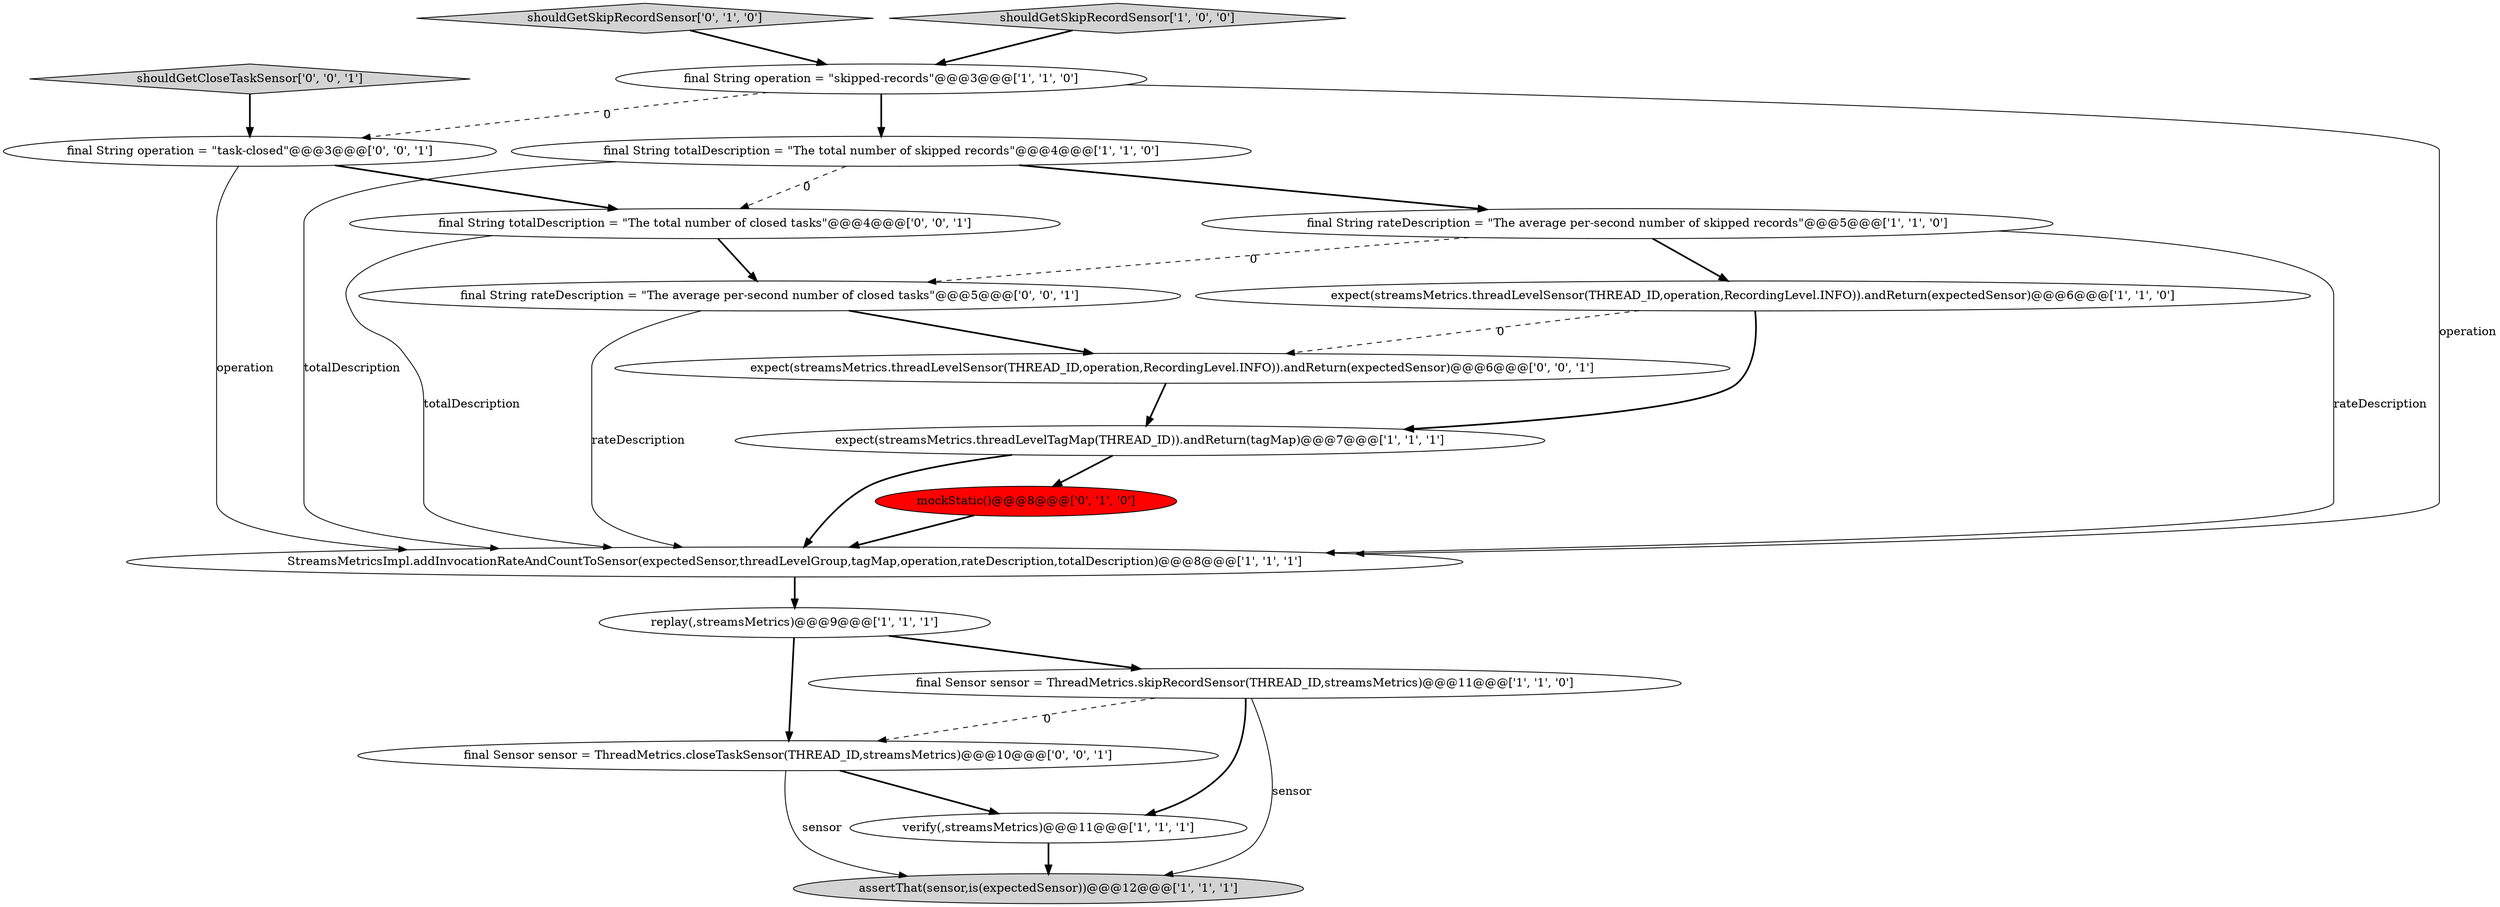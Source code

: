 digraph {
3 [style = filled, label = "verify(,streamsMetrics)@@@11@@@['1', '1', '1']", fillcolor = white, shape = ellipse image = "AAA0AAABBB1BBB"];
4 [style = filled, label = "expect(streamsMetrics.threadLevelSensor(THREAD_ID,operation,RecordingLevel.INFO)).andReturn(expectedSensor)@@@6@@@['1', '1', '0']", fillcolor = white, shape = ellipse image = "AAA0AAABBB1BBB"];
11 [style = filled, label = "mockStatic()@@@8@@@['0', '1', '0']", fillcolor = red, shape = ellipse image = "AAA1AAABBB2BBB"];
14 [style = filled, label = "final String operation = \"task-closed\"@@@3@@@['0', '0', '1']", fillcolor = white, shape = ellipse image = "AAA0AAABBB3BBB"];
15 [style = filled, label = "final String rateDescription = \"The average per-second number of closed tasks\"@@@5@@@['0', '0', '1']", fillcolor = white, shape = ellipse image = "AAA0AAABBB3BBB"];
1 [style = filled, label = "final String operation = \"skipped-records\"@@@3@@@['1', '1', '0']", fillcolor = white, shape = ellipse image = "AAA0AAABBB1BBB"];
16 [style = filled, label = "expect(streamsMetrics.threadLevelSensor(THREAD_ID,operation,RecordingLevel.INFO)).andReturn(expectedSensor)@@@6@@@['0', '0', '1']", fillcolor = white, shape = ellipse image = "AAA0AAABBB3BBB"];
12 [style = filled, label = "shouldGetSkipRecordSensor['0', '1', '0']", fillcolor = lightgray, shape = diamond image = "AAA0AAABBB2BBB"];
13 [style = filled, label = "final Sensor sensor = ThreadMetrics.closeTaskSensor(THREAD_ID,streamsMetrics)@@@10@@@['0', '0', '1']", fillcolor = white, shape = ellipse image = "AAA0AAABBB3BBB"];
7 [style = filled, label = "final String rateDescription = \"The average per-second number of skipped records\"@@@5@@@['1', '1', '0']", fillcolor = white, shape = ellipse image = "AAA0AAABBB1BBB"];
10 [style = filled, label = "assertThat(sensor,is(expectedSensor))@@@12@@@['1', '1', '1']", fillcolor = lightgray, shape = ellipse image = "AAA0AAABBB1BBB"];
18 [style = filled, label = "shouldGetCloseTaskSensor['0', '0', '1']", fillcolor = lightgray, shape = diamond image = "AAA0AAABBB3BBB"];
8 [style = filled, label = "expect(streamsMetrics.threadLevelTagMap(THREAD_ID)).andReturn(tagMap)@@@7@@@['1', '1', '1']", fillcolor = white, shape = ellipse image = "AAA0AAABBB1BBB"];
5 [style = filled, label = "shouldGetSkipRecordSensor['1', '0', '0']", fillcolor = lightgray, shape = diamond image = "AAA0AAABBB1BBB"];
9 [style = filled, label = "StreamsMetricsImpl.addInvocationRateAndCountToSensor(expectedSensor,threadLevelGroup,tagMap,operation,rateDescription,totalDescription)@@@8@@@['1', '1', '1']", fillcolor = white, shape = ellipse image = "AAA0AAABBB1BBB"];
0 [style = filled, label = "replay(,streamsMetrics)@@@9@@@['1', '1', '1']", fillcolor = white, shape = ellipse image = "AAA0AAABBB1BBB"];
17 [style = filled, label = "final String totalDescription = \"The total number of closed tasks\"@@@4@@@['0', '0', '1']", fillcolor = white, shape = ellipse image = "AAA0AAABBB3BBB"];
2 [style = filled, label = "final Sensor sensor = ThreadMetrics.skipRecordSensor(THREAD_ID,streamsMetrics)@@@11@@@['1', '1', '0']", fillcolor = white, shape = ellipse image = "AAA0AAABBB1BBB"];
6 [style = filled, label = "final String totalDescription = \"The total number of skipped records\"@@@4@@@['1', '1', '0']", fillcolor = white, shape = ellipse image = "AAA0AAABBB1BBB"];
15->9 [style = solid, label="rateDescription"];
14->9 [style = solid, label="operation"];
4->16 [style = dashed, label="0"];
9->0 [style = bold, label=""];
0->13 [style = bold, label=""];
16->8 [style = bold, label=""];
1->14 [style = dashed, label="0"];
2->3 [style = bold, label=""];
0->2 [style = bold, label=""];
17->9 [style = solid, label="totalDescription"];
14->17 [style = bold, label=""];
2->10 [style = solid, label="sensor"];
6->17 [style = dashed, label="0"];
7->4 [style = bold, label=""];
11->9 [style = bold, label=""];
12->1 [style = bold, label=""];
15->16 [style = bold, label=""];
6->9 [style = solid, label="totalDescription"];
3->10 [style = bold, label=""];
5->1 [style = bold, label=""];
1->9 [style = solid, label="operation"];
1->6 [style = bold, label=""];
13->3 [style = bold, label=""];
2->13 [style = dashed, label="0"];
17->15 [style = bold, label=""];
8->9 [style = bold, label=""];
7->15 [style = dashed, label="0"];
4->8 [style = bold, label=""];
6->7 [style = bold, label=""];
13->10 [style = solid, label="sensor"];
8->11 [style = bold, label=""];
18->14 [style = bold, label=""];
7->9 [style = solid, label="rateDescription"];
}
